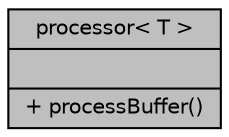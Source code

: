 digraph "processor&lt; T &gt;"
{
  bgcolor="transparent";
  edge [fontname="Helvetica",fontsize="10",labelfontname="Helvetica",labelfontsize="10"];
  node [fontname="Helvetica",fontsize="10",shape=record];
  Node6 [label="{processor\< T \>\n||+ processBuffer()\l}",height=0.2,width=0.4,color="black", fillcolor="grey75", style="filled", fontcolor="black"];
}
